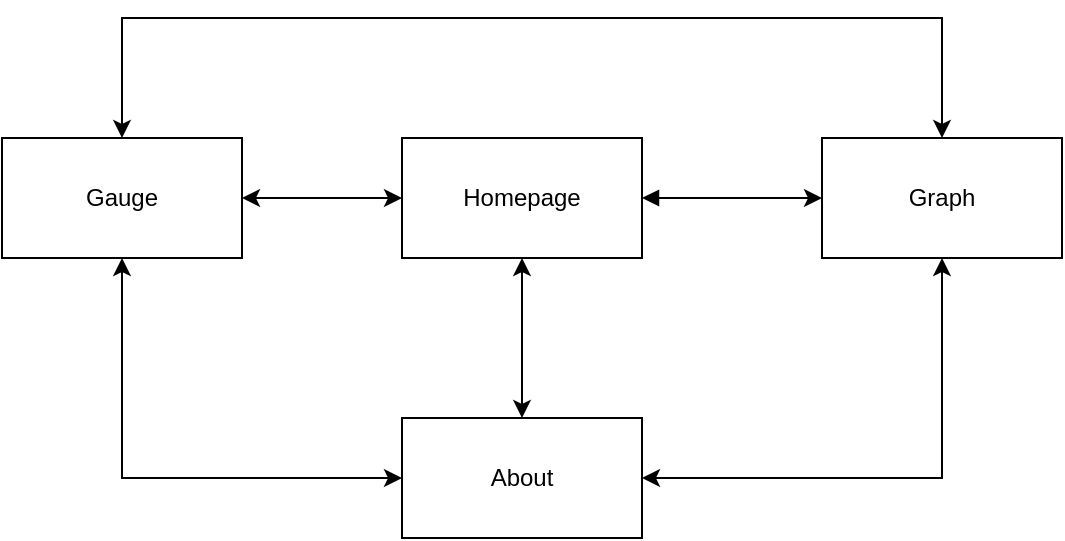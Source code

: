 <mxfile version="21.1.5" type="device">
  <diagram name="Page-1" id="budbj4HxND0KBTnPVzcD">
    <mxGraphModel dx="538" dy="252" grid="1" gridSize="10" guides="1" tooltips="1" connect="1" arrows="1" fold="1" page="1" pageScale="1" pageWidth="850" pageHeight="1100" math="0" shadow="0">
      <root>
        <mxCell id="0" />
        <mxCell id="1" parent="0" />
        <mxCell id="gxQlBpZ1V1zzJ_aXBTPg-1" value="" style="rounded=0;whiteSpace=wrap;html=1;" vertex="1" parent="1">
          <mxGeometry x="360" y="260" width="120" height="60" as="geometry" />
        </mxCell>
        <mxCell id="gxQlBpZ1V1zzJ_aXBTPg-4" style="edgeStyle=orthogonalEdgeStyle;rounded=0;orthogonalLoop=1;jettySize=auto;html=1;entryX=0;entryY=0.5;entryDx=0;entryDy=0;startArrow=block;startFill=1;" edge="1" parent="1" source="gxQlBpZ1V1zzJ_aXBTPg-2" target="gxQlBpZ1V1zzJ_aXBTPg-3">
          <mxGeometry relative="1" as="geometry" />
        </mxCell>
        <mxCell id="gxQlBpZ1V1zzJ_aXBTPg-6" style="rounded=0;orthogonalLoop=1;jettySize=auto;html=1;edgeStyle=orthogonalEdgeStyle;startArrow=classic;startFill=1;" edge="1" parent="1" source="gxQlBpZ1V1zzJ_aXBTPg-2" target="gxQlBpZ1V1zzJ_aXBTPg-5">
          <mxGeometry relative="1" as="geometry" />
        </mxCell>
        <mxCell id="gxQlBpZ1V1zzJ_aXBTPg-8" style="edgeStyle=orthogonalEdgeStyle;rounded=0;orthogonalLoop=1;jettySize=auto;html=1;entryX=1;entryY=0.5;entryDx=0;entryDy=0;startArrow=classic;startFill=1;" edge="1" parent="1" source="gxQlBpZ1V1zzJ_aXBTPg-2" target="gxQlBpZ1V1zzJ_aXBTPg-7">
          <mxGeometry relative="1" as="geometry" />
        </mxCell>
        <mxCell id="gxQlBpZ1V1zzJ_aXBTPg-2" value="Homepage" style="rounded=0;whiteSpace=wrap;html=1;" vertex="1" parent="1">
          <mxGeometry x="360" y="260" width="120" height="60" as="geometry" />
        </mxCell>
        <mxCell id="gxQlBpZ1V1zzJ_aXBTPg-3" value="Graph" style="rounded=0;whiteSpace=wrap;html=1;" vertex="1" parent="1">
          <mxGeometry x="570" y="260" width="120" height="60" as="geometry" />
        </mxCell>
        <mxCell id="gxQlBpZ1V1zzJ_aXBTPg-13" style="edgeStyle=orthogonalEdgeStyle;rounded=0;orthogonalLoop=1;jettySize=auto;html=1;startArrow=classic;startFill=1;" edge="1" parent="1" source="gxQlBpZ1V1zzJ_aXBTPg-5" target="gxQlBpZ1V1zzJ_aXBTPg-7">
          <mxGeometry relative="1" as="geometry" />
        </mxCell>
        <mxCell id="gxQlBpZ1V1zzJ_aXBTPg-14" style="edgeStyle=orthogonalEdgeStyle;rounded=0;orthogonalLoop=1;jettySize=auto;html=1;entryX=0.5;entryY=1;entryDx=0;entryDy=0;startArrow=classic;startFill=1;" edge="1" parent="1" source="gxQlBpZ1V1zzJ_aXBTPg-5" target="gxQlBpZ1V1zzJ_aXBTPg-3">
          <mxGeometry relative="1" as="geometry" />
        </mxCell>
        <mxCell id="gxQlBpZ1V1zzJ_aXBTPg-5" value="About" style="rounded=0;whiteSpace=wrap;html=1;" vertex="1" parent="1">
          <mxGeometry x="360" y="400" width="120" height="60" as="geometry" />
        </mxCell>
        <mxCell id="gxQlBpZ1V1zzJ_aXBTPg-15" style="edgeStyle=orthogonalEdgeStyle;rounded=0;orthogonalLoop=1;jettySize=auto;html=1;startArrow=classic;startFill=1;" edge="1" parent="1" source="gxQlBpZ1V1zzJ_aXBTPg-7">
          <mxGeometry relative="1" as="geometry">
            <mxPoint x="630" y="260" as="targetPoint" />
            <Array as="points">
              <mxPoint x="220" y="200" />
              <mxPoint x="630" y="200" />
              <mxPoint x="630" y="260" />
            </Array>
          </mxGeometry>
        </mxCell>
        <mxCell id="gxQlBpZ1V1zzJ_aXBTPg-7" value="Gauge" style="rounded=0;whiteSpace=wrap;html=1;" vertex="1" parent="1">
          <mxGeometry x="160" y="260" width="120" height="60" as="geometry" />
        </mxCell>
      </root>
    </mxGraphModel>
  </diagram>
</mxfile>
